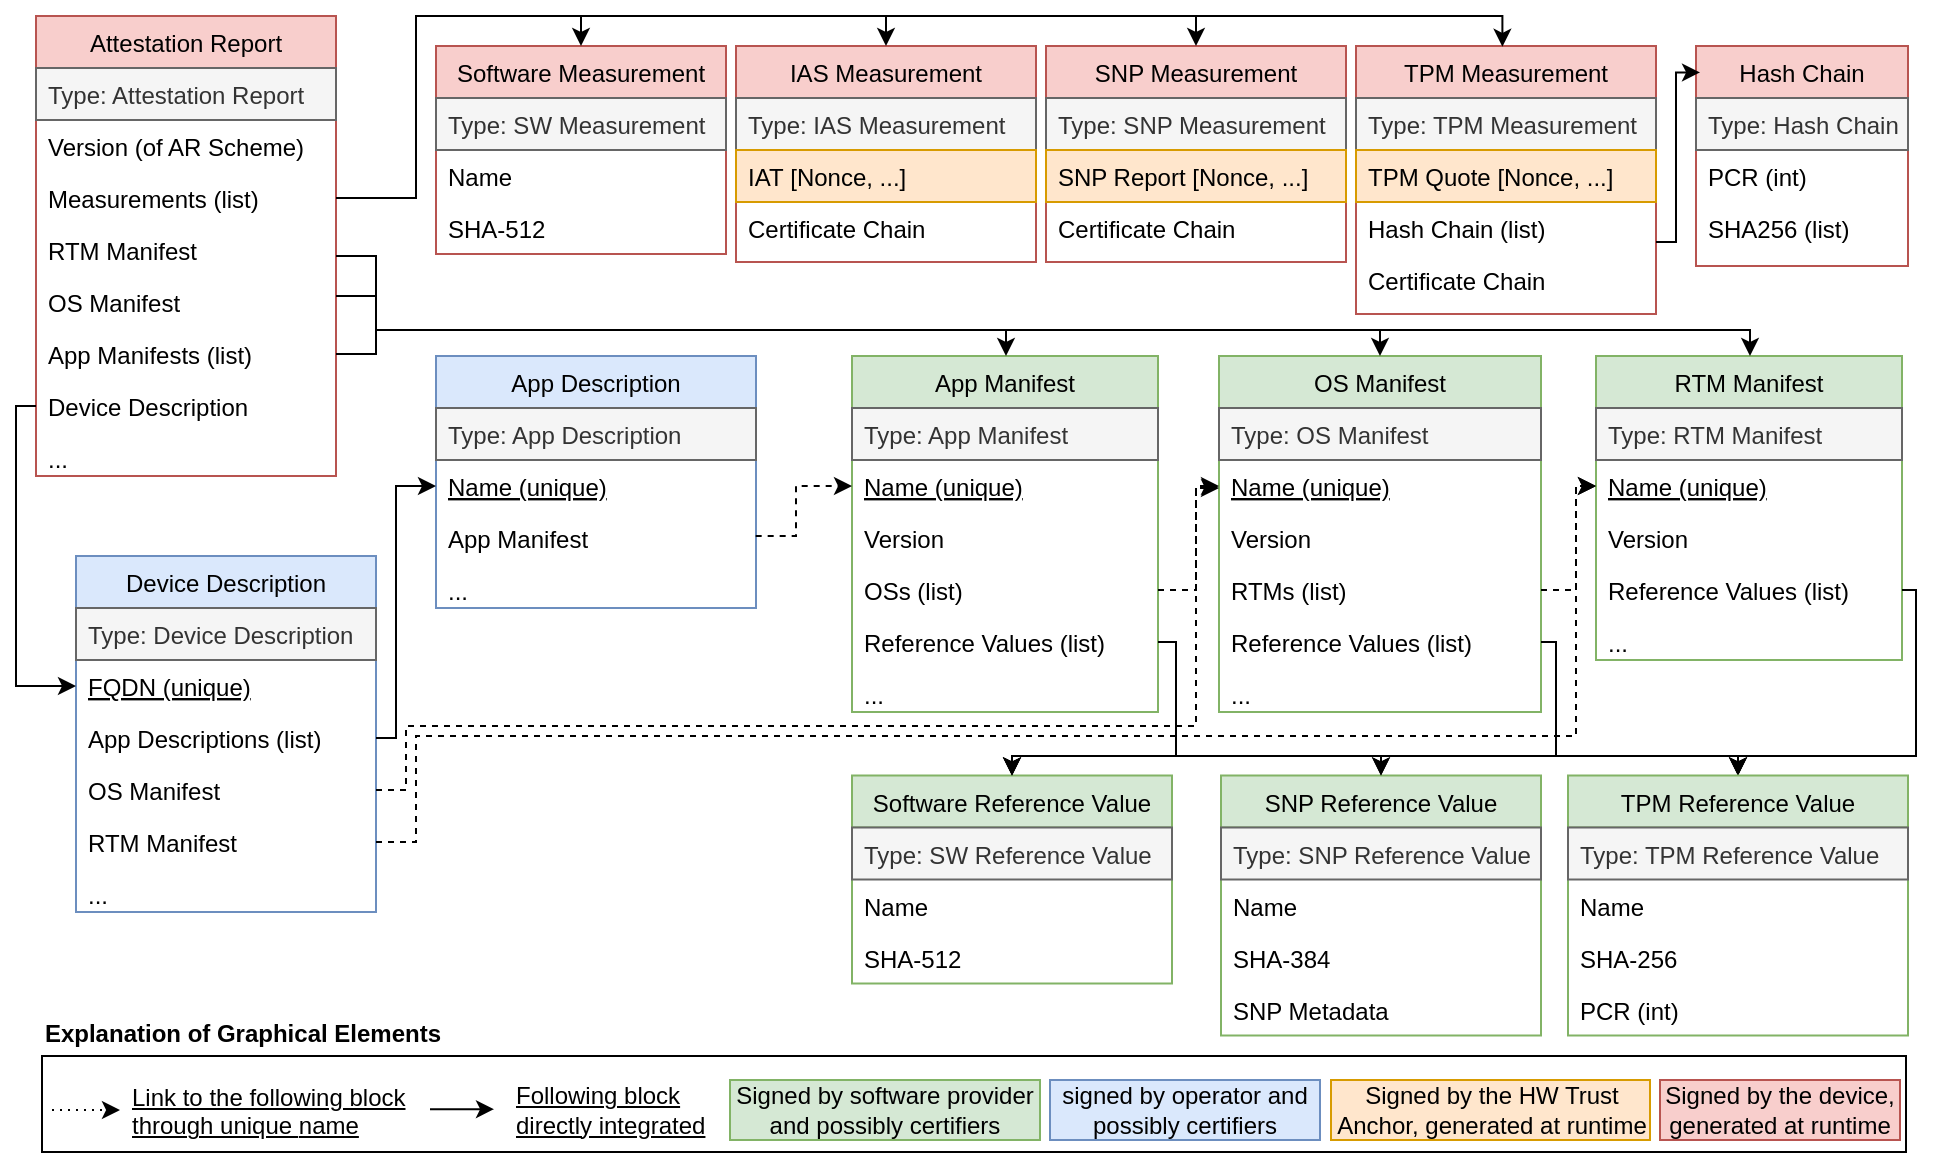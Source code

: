 <mxfile version="20.6.2" type="device"><diagram id="m-wMATrf6yNa_bCxObZV" name="Page-1"><mxGraphModel dx="498" dy="1941" grid="1" gridSize="1" guides="1" tooltips="1" connect="1" arrows="1" fold="0" page="1" pageScale="1" pageWidth="850" pageHeight="1100" math="0" shadow="0"><root><mxCell id="0"/><mxCell id="1" parent="0"/><mxCell id="a4NuGPZ5ydBskTdLNqVr-12" value="" style="rounded=0;whiteSpace=wrap;html=1;fontColor=#000000;fillColor=default;" parent="1" vertex="1"><mxGeometry x="943" y="-550" width="932" height="48" as="geometry"/></mxCell><mxCell id="GI5QCcvH9EwsXNVplLSH-129" value="App Manifest" style="swimlane;fontStyle=0;childLayout=stackLayout;horizontal=1;startSize=26;horizontalStack=0;resizeParent=1;resizeParentMax=0;resizeLast=0;collapsible=1;marginBottom=0;fillColor=#d5e8d4;strokeColor=#82b366;" parent="1" vertex="1"><mxGeometry x="1348" y="-900" width="153" height="178" as="geometry"><mxRectangle x="680" y="455" width="50" height="26" as="alternateBounds"/></mxGeometry></mxCell><mxCell id="bv4hWaqBqw9MEDCzKTS7-105" value="Type: App Manifest" style="text;strokeColor=#666666;fillColor=#f5f5f5;align=left;verticalAlign=top;spacingLeft=4;spacingRight=4;overflow=hidden;rotatable=0;points=[[0,0.5],[1,0.5]];portConstraint=eastwest;fontStyle=0;fontColor=#333333;" parent="GI5QCcvH9EwsXNVplLSH-129" vertex="1"><mxGeometry y="26" width="153" height="26" as="geometry"/></mxCell><mxCell id="GI5QCcvH9EwsXNVplLSH-130" value="Name (unique)" style="text;align=left;verticalAlign=top;spacingLeft=4;spacingRight=4;overflow=hidden;rotatable=0;points=[[0,0.5],[1,0.5]];portConstraint=eastwest;fontStyle=4" parent="GI5QCcvH9EwsXNVplLSH-129" vertex="1"><mxGeometry y="52" width="153" height="26" as="geometry"/></mxCell><mxCell id="GI5QCcvH9EwsXNVplLSH-131" value="Version" style="text;strokeColor=none;fillColor=none;align=left;verticalAlign=top;spacingLeft=4;spacingRight=4;overflow=hidden;rotatable=0;points=[[0,0.5],[1,0.5]];portConstraint=eastwest;" parent="GI5QCcvH9EwsXNVplLSH-129" vertex="1"><mxGeometry y="78" width="153" height="26" as="geometry"/></mxCell><mxCell id="GI5QCcvH9EwsXNVplLSH-132" value="OSs (list)" style="text;strokeColor=none;fillColor=none;align=left;verticalAlign=top;spacingLeft=4;spacingRight=4;overflow=hidden;rotatable=0;points=[[0,0.5],[1,0.5]];portConstraint=eastwest;" parent="GI5QCcvH9EwsXNVplLSH-129" vertex="1"><mxGeometry y="104" width="153" height="26" as="geometry"/></mxCell><mxCell id="bv4hWaqBqw9MEDCzKTS7-52" value="Reference Values (list)" style="text;strokeColor=none;fillColor=none;align=left;verticalAlign=top;spacingLeft=4;spacingRight=4;overflow=hidden;rotatable=0;points=[[0,0.5],[1,0.5]];portConstraint=eastwest;" parent="GI5QCcvH9EwsXNVplLSH-129" vertex="1"><mxGeometry y="130" width="153" height="26" as="geometry"/></mxCell><mxCell id="RXLIFEGcNu4bPyWQ7Plb-17" value="..." style="text;strokeColor=none;fillColor=none;align=left;verticalAlign=top;spacingLeft=4;spacingRight=4;overflow=hidden;rotatable=0;points=[[0,0.5],[1,0.5]];portConstraint=eastwest;fontStyle=0;" parent="GI5QCcvH9EwsXNVplLSH-129" vertex="1"><mxGeometry y="156" width="153" height="22" as="geometry"/></mxCell><mxCell id="bv4hWaqBqw9MEDCzKTS7-1" value="App Description" style="swimlane;fontStyle=0;childLayout=stackLayout;horizontal=1;startSize=26;horizontalStack=0;resizeParent=1;resizeParentMax=0;resizeLast=0;collapsible=1;marginBottom=0;fillColor=#dae8fc;strokeColor=#6c8ebf;" parent="1" vertex="1"><mxGeometry x="1140" y="-900" width="160" height="126" as="geometry"><mxRectangle x="680" y="455" width="50" height="26" as="alternateBounds"/></mxGeometry></mxCell><mxCell id="bv4hWaqBqw9MEDCzKTS7-3" value="Type: App Description" style="text;strokeColor=#666666;fillColor=#f5f5f5;align=left;verticalAlign=top;spacingLeft=4;spacingRight=4;overflow=hidden;rotatable=0;points=[[0,0.5],[1,0.5]];portConstraint=eastwest;fontStyle=0;fontColor=#333333;" parent="bv4hWaqBqw9MEDCzKTS7-1" vertex="1"><mxGeometry y="26" width="160" height="26" as="geometry"/></mxCell><mxCell id="bv4hWaqBqw9MEDCzKTS7-212" value="Name (unique)" style="text;align=left;verticalAlign=top;spacingLeft=4;spacingRight=4;overflow=hidden;rotatable=0;points=[[0,0.5],[1,0.5]];portConstraint=eastwest;fontStyle=4" parent="bv4hWaqBqw9MEDCzKTS7-1" vertex="1"><mxGeometry y="52" width="160" height="26" as="geometry"/></mxCell><mxCell id="bv4hWaqBqw9MEDCzKTS7-2" value="App Manifest" style="text;strokeColor=none;fillColor=none;align=left;verticalAlign=top;spacingLeft=4;spacingRight=4;overflow=hidden;rotatable=0;points=[[0,0.5],[1,0.5]];portConstraint=eastwest;" parent="bv4hWaqBqw9MEDCzKTS7-1" vertex="1"><mxGeometry y="78" width="160" height="26" as="geometry"/></mxCell><mxCell id="RXLIFEGcNu4bPyWQ7Plb-14" value="..." style="text;strokeColor=none;fillColor=none;align=left;verticalAlign=top;spacingLeft=4;spacingRight=4;overflow=hidden;rotatable=0;points=[[0,0.5],[1,0.5]];portConstraint=eastwest;" parent="bv4hWaqBqw9MEDCzKTS7-1" vertex="1"><mxGeometry y="104" width="160" height="22" as="geometry"/></mxCell><mxCell id="bv4hWaqBqw9MEDCzKTS7-6" value="Device Description" style="swimlane;fontStyle=0;childLayout=stackLayout;horizontal=1;startSize=26;horizontalStack=0;resizeParent=1;resizeParentMax=0;resizeLast=0;collapsible=1;marginBottom=0;fillColor=#dae8fc;strokeColor=#6c8ebf;" parent="1" vertex="1"><mxGeometry x="960" y="-800" width="150" height="178" as="geometry"><mxRectangle x="680" y="455" width="50" height="26" as="alternateBounds"/></mxGeometry></mxCell><mxCell id="bv4hWaqBqw9MEDCzKTS7-128" value="Type: Device Description" style="text;strokeColor=#666666;fillColor=#f5f5f5;align=left;verticalAlign=top;spacingLeft=4;spacingRight=4;overflow=hidden;rotatable=0;points=[[0,0.5],[1,0.5]];portConstraint=eastwest;fontColor=#333333;" parent="bv4hWaqBqw9MEDCzKTS7-6" vertex="1"><mxGeometry y="26" width="150" height="26" as="geometry"/></mxCell><mxCell id="bv4hWaqBqw9MEDCzKTS7-9" value="FQDN (unique)" style="text;align=left;verticalAlign=top;spacingLeft=4;spacingRight=4;overflow=hidden;rotatable=0;points=[[0,0.5],[1,0.5]];portConstraint=eastwest;fontStyle=4" parent="bv4hWaqBqw9MEDCzKTS7-6" vertex="1"><mxGeometry y="52" width="150" height="26" as="geometry"/></mxCell><mxCell id="bv4hWaqBqw9MEDCzKTS7-106" value="App Descriptions (list)" style="text;strokeColor=none;fillColor=none;align=left;verticalAlign=top;spacingLeft=4;spacingRight=4;overflow=hidden;rotatable=0;points=[[0,0.5],[1,0.5]];portConstraint=eastwest;" parent="bv4hWaqBqw9MEDCzKTS7-6" vertex="1"><mxGeometry y="78" width="150" height="26" as="geometry"/></mxCell><mxCell id="bv4hWaqBqw9MEDCzKTS7-107" value="OS Manifest" style="text;strokeColor=none;fillColor=none;align=left;verticalAlign=top;spacingLeft=4;spacingRight=4;overflow=hidden;rotatable=0;points=[[0,0.5],[1,0.5]];portConstraint=eastwest;" parent="bv4hWaqBqw9MEDCzKTS7-6" vertex="1"><mxGeometry y="104" width="150" height="26" as="geometry"/></mxCell><mxCell id="bv4hWaqBqw9MEDCzKTS7-7" value="RTM Manifest" style="text;strokeColor=none;fillColor=none;align=left;verticalAlign=top;spacingLeft=4;spacingRight=4;overflow=hidden;rotatable=0;points=[[0,0.5],[1,0.5]];portConstraint=eastwest;" parent="bv4hWaqBqw9MEDCzKTS7-6" vertex="1"><mxGeometry y="130" width="150" height="26" as="geometry"/></mxCell><mxCell id="RXLIFEGcNu4bPyWQ7Plb-13" value="..." style="text;strokeColor=none;fillColor=none;align=left;verticalAlign=top;spacingLeft=4;spacingRight=4;overflow=hidden;rotatable=0;points=[[0,0.5],[1,0.5]];portConstraint=eastwest;" parent="bv4hWaqBqw9MEDCzKTS7-6" vertex="1"><mxGeometry y="156" width="150" height="22" as="geometry"/></mxCell><mxCell id="bv4hWaqBqw9MEDCzKTS7-26" value="Attestation Report" style="swimlane;fontStyle=0;childLayout=stackLayout;horizontal=1;startSize=26;horizontalStack=0;resizeParent=1;resizeParentMax=0;resizeLast=0;collapsible=1;marginBottom=0;fillColor=#f8cecc;strokeColor=#b85450;" parent="1" vertex="1"><mxGeometry x="940" y="-1070" width="150" height="230" as="geometry"><mxRectangle x="880" y="120" width="50" height="26" as="alternateBounds"/></mxGeometry></mxCell><mxCell id="bv4hWaqBqw9MEDCzKTS7-127" value="Type: Attestation Report" style="text;strokeColor=#666666;fillColor=#f5f5f5;align=left;verticalAlign=top;spacingLeft=4;spacingRight=4;overflow=hidden;rotatable=0;points=[[0,0.5],[1,0.5]];portConstraint=eastwest;fontColor=#333333;" parent="bv4hWaqBqw9MEDCzKTS7-26" vertex="1"><mxGeometry y="26" width="150" height="26" as="geometry"/></mxCell><mxCell id="6bmyaeacriZV80S6l06l-2" value="Version (of AR Scheme)" style="text;strokeColor=none;fillColor=none;align=left;verticalAlign=top;spacingLeft=4;spacingRight=4;overflow=hidden;rotatable=0;points=[[0,0.5],[1,0.5]];portConstraint=eastwest;" parent="bv4hWaqBqw9MEDCzKTS7-26" vertex="1"><mxGeometry y="52" width="150" height="26" as="geometry"/></mxCell><mxCell id="bv4hWaqBqw9MEDCzKTS7-27" value="Measurements (list)" style="text;strokeColor=none;fillColor=none;align=left;verticalAlign=top;spacingLeft=4;spacingRight=4;overflow=hidden;rotatable=0;points=[[0,0.5],[1,0.5]];portConstraint=eastwest;" parent="bv4hWaqBqw9MEDCzKTS7-26" vertex="1"><mxGeometry y="78" width="150" height="26" as="geometry"/></mxCell><mxCell id="6bmyaeacriZV80S6l06l-5" value="RTM Manifest" style="text;strokeColor=none;fillColor=none;align=left;verticalAlign=top;spacingLeft=4;spacingRight=4;overflow=hidden;rotatable=0;points=[[0,0.5],[1,0.5]];portConstraint=eastwest;" parent="bv4hWaqBqw9MEDCzKTS7-26" vertex="1"><mxGeometry y="104" width="150" height="26" as="geometry"/></mxCell><mxCell id="6bmyaeacriZV80S6l06l-4" value="OS Manifest" style="text;strokeColor=none;fillColor=none;align=left;verticalAlign=top;spacingLeft=4;spacingRight=4;overflow=hidden;rotatable=0;points=[[0,0.5],[1,0.5]];portConstraint=eastwest;" parent="bv4hWaqBqw9MEDCzKTS7-26" vertex="1"><mxGeometry y="130" width="150" height="26" as="geometry"/></mxCell><mxCell id="bv4hWaqBqw9MEDCzKTS7-215" value="App Manifests (list)" style="text;strokeColor=none;fillColor=none;align=left;verticalAlign=top;spacingLeft=4;spacingRight=4;overflow=hidden;rotatable=0;points=[[0,0.5],[1,0.5]];portConstraint=eastwest;" parent="bv4hWaqBqw9MEDCzKTS7-26" vertex="1"><mxGeometry y="156" width="150" height="26" as="geometry"/></mxCell><mxCell id="bv4hWaqBqw9MEDCzKTS7-132" value="Device Description" style="text;strokeColor=none;fillColor=none;align=left;verticalAlign=top;spacingLeft=4;spacingRight=4;overflow=hidden;rotatable=0;points=[[0,0.5],[1,0.5]];portConstraint=eastwest;" parent="bv4hWaqBqw9MEDCzKTS7-26" vertex="1"><mxGeometry y="182" width="150" height="26" as="geometry"/></mxCell><mxCell id="RXLIFEGcNu4bPyWQ7Plb-2" value="..." style="text;strokeColor=none;fillColor=none;align=left;verticalAlign=top;spacingLeft=4;spacingRight=4;overflow=hidden;rotatable=0;points=[[0,0.5],[1,0.5]];portConstraint=eastwest;" parent="bv4hWaqBqw9MEDCzKTS7-26" vertex="1"><mxGeometry y="208" width="150" height="22" as="geometry"/></mxCell><mxCell id="bv4hWaqBqw9MEDCzKTS7-64" style="edgeStyle=orthogonalEdgeStyle;rounded=0;orthogonalLoop=1;jettySize=auto;html=1;dashed=1;exitX=0.999;exitY=0.46;exitDx=0;exitDy=0;entryX=0;entryY=0.5;entryDx=0;entryDy=0;exitPerimeter=0;" parent="1" source="bv4hWaqBqw9MEDCzKTS7-2" target="GI5QCcvH9EwsXNVplLSH-130" edge="1"><mxGeometry relative="1" as="geometry"><Array as="points"><mxPoint x="1320" y="-810"/><mxPoint x="1320" y="-835"/></Array><mxPoint x="1349" y="-606" as="sourcePoint"/><mxPoint x="1388" y="-795.5" as="targetPoint"/></mxGeometry></mxCell><mxCell id="bv4hWaqBqw9MEDCzKTS7-76" value="Software Reference Value" style="swimlane;fontStyle=0;childLayout=stackLayout;horizontal=1;startSize=26;horizontalStack=0;resizeParent=1;resizeParentMax=0;resizeLast=0;collapsible=1;marginBottom=0;fillColor=#d5e8d4;strokeColor=#82b366;" parent="1" vertex="1"><mxGeometry x="1348" y="-690.25" width="160" height="104" as="geometry"><mxRectangle x="680" y="455" width="50" height="26" as="alternateBounds"/></mxGeometry></mxCell><mxCell id="bv4hWaqBqw9MEDCzKTS7-77" value="Type: SW Reference Value" style="text;strokeColor=#666666;fillColor=#f5f5f5;align=left;verticalAlign=top;spacingLeft=4;spacingRight=4;overflow=hidden;rotatable=0;points=[[0,0.5],[1,0.5]];portConstraint=eastwest;fontColor=#333333;" parent="bv4hWaqBqw9MEDCzKTS7-76" vertex="1"><mxGeometry y="26" width="160" height="26" as="geometry"/></mxCell><mxCell id="bv4hWaqBqw9MEDCzKTS7-78" value="Name" style="text;strokeColor=none;fillColor=none;align=left;verticalAlign=top;spacingLeft=4;spacingRight=4;overflow=hidden;rotatable=0;points=[[0,0.5],[1,0.5]];portConstraint=eastwest;" parent="bv4hWaqBqw9MEDCzKTS7-76" vertex="1"><mxGeometry y="52" width="160" height="26" as="geometry"/></mxCell><mxCell id="bv4hWaqBqw9MEDCzKTS7-79" value="SHA-512" style="text;strokeColor=none;fillColor=none;align=left;verticalAlign=top;spacingLeft=4;spacingRight=4;overflow=hidden;rotatable=0;points=[[0,0.5],[1,0.5]];portConstraint=eastwest;" parent="bv4hWaqBqw9MEDCzKTS7-76" vertex="1"><mxGeometry y="78" width="160" height="26" as="geometry"/></mxCell><mxCell id="bv4hWaqBqw9MEDCzKTS7-83" value="TPM Measurement" style="swimlane;fontStyle=0;childLayout=stackLayout;horizontal=1;startSize=26;horizontalStack=0;resizeParent=1;resizeParentMax=0;resizeLast=0;collapsible=1;marginBottom=0;fillColor=#f8cecc;strokeColor=#b85450;" parent="1" vertex="1"><mxGeometry x="1600" y="-1055" width="150" height="134" as="geometry"><mxRectangle x="680" y="455" width="50" height="26" as="alternateBounds"/></mxGeometry></mxCell><mxCell id="bv4hWaqBqw9MEDCzKTS7-84" value="Type: TPM Measurement" style="text;strokeColor=#666666;fillColor=#f5f5f5;align=left;verticalAlign=top;spacingLeft=4;spacingRight=4;overflow=hidden;rotatable=0;points=[[0,0.5],[1,0.5]];portConstraint=eastwest;fontColor=#333333;" parent="bv4hWaqBqw9MEDCzKTS7-83" vertex="1"><mxGeometry y="26" width="150" height="26" as="geometry"/></mxCell><mxCell id="bv4hWaqBqw9MEDCzKTS7-235" value="TPM Quote [Nonce, ...]" style="text;align=left;verticalAlign=top;spacingLeft=4;spacingRight=4;overflow=hidden;rotatable=0;points=[[0,0.5],[1,0.5]];portConstraint=eastwest;fillColor=#ffe6cc;strokeColor=#d79b00;" parent="bv4hWaqBqw9MEDCzKTS7-83" vertex="1"><mxGeometry y="52" width="150" height="26" as="geometry"/></mxCell><mxCell id="8SOkYBMObIGiR1r_MHa4-14" value="Hash Chain (list)" style="text;align=left;verticalAlign=top;spacingLeft=4;spacingRight=4;overflow=hidden;rotatable=0;points=[[0,0.5],[1,0.5]];portConstraint=eastwest;" parent="bv4hWaqBqw9MEDCzKTS7-83" vertex="1"><mxGeometry y="78" width="150" height="26" as="geometry"/></mxCell><mxCell id="XnzWA3qZGSjCEpPazUxT-3" value="Certificate Chain" style="text;align=left;verticalAlign=top;spacingLeft=4;spacingRight=4;overflow=hidden;rotatable=0;points=[[0,0.5],[1,0.5]];portConstraint=eastwest;" parent="bv4hWaqBqw9MEDCzKTS7-83" vertex="1"><mxGeometry y="104" width="150" height="30" as="geometry"/></mxCell><mxCell id="bv4hWaqBqw9MEDCzKTS7-85" style="edgeStyle=orthogonalEdgeStyle;rounded=0;orthogonalLoop=1;jettySize=auto;html=1;entryX=0.488;entryY=0.003;entryDx=0;entryDy=0;entryPerimeter=0;" parent="1" source="bv4hWaqBqw9MEDCzKTS7-27" target="bv4hWaqBqw9MEDCzKTS7-83" edge="1"><mxGeometry relative="1" as="geometry"><Array as="points"><mxPoint x="1130" y="-979"/><mxPoint x="1130" y="-1070"/><mxPoint x="1673" y="-1070"/></Array><mxPoint x="1110" y="-1022" as="sourcePoint"/><mxPoint x="1390" y="-1070" as="targetPoint"/></mxGeometry></mxCell><mxCell id="bv4hWaqBqw9MEDCzKTS7-86" value="Software Measurement" style="swimlane;fontStyle=0;childLayout=stackLayout;horizontal=1;startSize=26;horizontalStack=0;resizeParent=1;resizeParentMax=0;resizeLast=0;collapsible=1;marginBottom=0;fillColor=#f8cecc;strokeColor=#b85450;" parent="1" vertex="1"><mxGeometry x="1140" y="-1055" width="145" height="104" as="geometry"><mxRectangle x="680" y="455" width="50" height="26" as="alternateBounds"/></mxGeometry></mxCell><mxCell id="bv4hWaqBqw9MEDCzKTS7-87" value="Type: SW Measurement" style="text;strokeColor=#666666;fillColor=#f5f5f5;align=left;verticalAlign=top;spacingLeft=4;spacingRight=4;overflow=hidden;rotatable=0;points=[[0,0.5],[1,0.5]];portConstraint=eastwest;fontColor=#333333;" parent="bv4hWaqBqw9MEDCzKTS7-86" vertex="1"><mxGeometry y="26" width="145" height="26" as="geometry"/></mxCell><mxCell id="bv4hWaqBqw9MEDCzKTS7-237" value="Name" style="text;align=left;verticalAlign=top;spacingLeft=4;spacingRight=4;overflow=hidden;rotatable=0;points=[[0,0.5],[1,0.5]];portConstraint=eastwest;" parent="bv4hWaqBqw9MEDCzKTS7-86" vertex="1"><mxGeometry y="52" width="145" height="26" as="geometry"/></mxCell><mxCell id="bv4hWaqBqw9MEDCzKTS7-238" value="SHA-512" style="text;align=left;verticalAlign=top;spacingLeft=4;spacingRight=4;overflow=hidden;rotatable=0;points=[[0,0.5],[1,0.5]];portConstraint=eastwest;" parent="bv4hWaqBqw9MEDCzKTS7-86" vertex="1"><mxGeometry y="78" width="145" height="26" as="geometry"/></mxCell><mxCell id="bv4hWaqBqw9MEDCzKTS7-94" value="RTM Manifest" style="swimlane;fontStyle=0;childLayout=stackLayout;horizontal=1;startSize=26;horizontalStack=0;resizeParent=1;resizeParentMax=0;resizeLast=0;collapsible=1;marginBottom=0;fillColor=#d5e8d4;strokeColor=#82b366;" parent="1" vertex="1"><mxGeometry x="1720" y="-900" width="153" height="152" as="geometry"><mxRectangle x="680" y="455" width="50" height="26" as="alternateBounds"/></mxGeometry></mxCell><mxCell id="bv4hWaqBqw9MEDCzKTS7-96" value="Type: RTM Manifest" style="text;strokeColor=#666666;fillColor=#f5f5f5;align=left;verticalAlign=top;spacingLeft=4;spacingRight=4;overflow=hidden;rotatable=0;points=[[0,0.5],[1,0.5]];portConstraint=eastwest;fontColor=#333333;" parent="bv4hWaqBqw9MEDCzKTS7-94" vertex="1"><mxGeometry y="26" width="153" height="26" as="geometry"/></mxCell><mxCell id="bv4hWaqBqw9MEDCzKTS7-98" value="Name (unique)" style="text;align=left;verticalAlign=top;spacingLeft=4;spacingRight=4;overflow=hidden;rotatable=0;points=[[0,0.5],[1,0.5]];portConstraint=eastwest;fontStyle=4" parent="bv4hWaqBqw9MEDCzKTS7-94" vertex="1"><mxGeometry y="52" width="153" height="26" as="geometry"/></mxCell><mxCell id="bv4hWaqBqw9MEDCzKTS7-232" value="Version" style="text;strokeColor=none;fillColor=none;align=left;verticalAlign=top;spacingLeft=4;spacingRight=4;overflow=hidden;rotatable=0;points=[[0,0.5],[1,0.5]];portConstraint=eastwest;" parent="bv4hWaqBqw9MEDCzKTS7-94" vertex="1"><mxGeometry y="78" width="153" height="26" as="geometry"/></mxCell><mxCell id="bv4hWaqBqw9MEDCzKTS7-229" value="Reference Values (list)" style="text;strokeColor=none;fillColor=none;align=left;verticalAlign=top;spacingLeft=4;spacingRight=4;overflow=hidden;rotatable=0;points=[[0,0.5],[1,0.5]];portConstraint=eastwest;" parent="bv4hWaqBqw9MEDCzKTS7-94" vertex="1"><mxGeometry y="104" width="153" height="26" as="geometry"/></mxCell><mxCell id="RXLIFEGcNu4bPyWQ7Plb-15" value="..." style="text;strokeColor=none;fillColor=none;align=left;verticalAlign=top;spacingLeft=4;spacingRight=4;overflow=hidden;rotatable=0;points=[[0,0.5],[1,0.5]];portConstraint=eastwest;" parent="bv4hWaqBqw9MEDCzKTS7-94" vertex="1"><mxGeometry y="130" width="153" height="22" as="geometry"/></mxCell><mxCell id="bv4hWaqBqw9MEDCzKTS7-99" value="OS Manifest" style="swimlane;fontStyle=0;childLayout=stackLayout;horizontal=1;startSize=26;horizontalStack=0;resizeParent=1;resizeParentMax=0;resizeLast=0;collapsible=1;marginBottom=0;fillColor=#d5e8d4;strokeColor=#82b366;" parent="1" vertex="1"><mxGeometry x="1531.5" y="-900" width="161" height="178" as="geometry"><mxRectangle x="680" y="455" width="50" height="26" as="alternateBounds"/></mxGeometry></mxCell><mxCell id="bv4hWaqBqw9MEDCzKTS7-101" value="Type: OS Manifest" style="text;strokeColor=#666666;fillColor=#f5f5f5;align=left;verticalAlign=top;spacingLeft=4;spacingRight=4;overflow=hidden;rotatable=0;points=[[0,0.5],[1,0.5]];portConstraint=eastwest;fontColor=#333333;" parent="bv4hWaqBqw9MEDCzKTS7-99" vertex="1"><mxGeometry y="26" width="161" height="26" as="geometry"/></mxCell><mxCell id="bv4hWaqBqw9MEDCzKTS7-117" value="Name (unique)" style="text;align=left;verticalAlign=top;spacingLeft=4;spacingRight=4;overflow=hidden;rotatable=0;points=[[0,0.5],[1,0.5]];portConstraint=eastwest;fontStyle=4" parent="bv4hWaqBqw9MEDCzKTS7-99" vertex="1"><mxGeometry y="52" width="161" height="26" as="geometry"/></mxCell><mxCell id="bv4hWaqBqw9MEDCzKTS7-104" value="Version" style="text;strokeColor=none;fillColor=none;align=left;verticalAlign=top;spacingLeft=4;spacingRight=4;overflow=hidden;rotatable=0;points=[[0,0.5],[1,0.5]];portConstraint=eastwest;" parent="bv4hWaqBqw9MEDCzKTS7-99" vertex="1"><mxGeometry y="78" width="161" height="26" as="geometry"/></mxCell><mxCell id="bv4hWaqBqw9MEDCzKTS7-214" value="RTMs (list)" style="text;strokeColor=none;fillColor=none;align=left;verticalAlign=top;spacingLeft=4;spacingRight=4;overflow=hidden;rotatable=0;points=[[0,0.5],[1,0.5]];portConstraint=eastwest;" parent="bv4hWaqBqw9MEDCzKTS7-99" vertex="1"><mxGeometry y="104" width="161" height="26" as="geometry"/></mxCell><mxCell id="bv4hWaqBqw9MEDCzKTS7-225" value="Reference Values (list)" style="text;strokeColor=none;fillColor=none;align=left;verticalAlign=top;spacingLeft=4;spacingRight=4;overflow=hidden;rotatable=0;points=[[0,0.5],[1,0.5]];portConstraint=eastwest;" parent="bv4hWaqBqw9MEDCzKTS7-99" vertex="1"><mxGeometry y="130" width="161" height="26" as="geometry"/></mxCell><mxCell id="RXLIFEGcNu4bPyWQ7Plb-16" value="..." style="text;strokeColor=none;fillColor=none;align=left;verticalAlign=top;spacingLeft=4;spacingRight=4;overflow=hidden;rotatable=0;points=[[0,0.5],[1,0.5]];portConstraint=eastwest;" parent="bv4hWaqBqw9MEDCzKTS7-99" vertex="1"><mxGeometry y="156" width="161" height="22" as="geometry"/></mxCell><mxCell id="bv4hWaqBqw9MEDCzKTS7-114" style="edgeStyle=orthogonalEdgeStyle;rounded=0;orthogonalLoop=1;jettySize=auto;html=1;fillColor=#ffe6cc;dashed=1;exitX=1;exitY=0.5;exitDx=0;exitDy=0;" parent="1" source="GI5QCcvH9EwsXNVplLSH-132" target="bv4hWaqBqw9MEDCzKTS7-117" edge="1"><mxGeometry relative="1" as="geometry"><Array as="points"><mxPoint x="1520" y="-783"/><mxPoint x="1520" y="-834"/></Array><mxPoint x="1512" y="-753" as="sourcePoint"/><mxPoint x="1549" y="-834" as="targetPoint"/></mxGeometry></mxCell><mxCell id="8SOkYBMObIGiR1r_MHa4-2" value="&lt;font style=&quot;font-size: 12px&quot;&gt;Following block&lt;br&gt;directly integrated&lt;/font&gt;" style="endArrow=classic;html=1;align=left;fontStyle=4" parent="1" edge="1"><mxGeometry x="1" y="10" width="50" height="50" relative="1" as="geometry"><mxPoint x="1137" y="-523.42" as="sourcePoint"/><mxPoint x="1169" y="-523.42" as="targetPoint"/><mxPoint x="9" y="10" as="offset"/></mxGeometry></mxCell><mxCell id="8SOkYBMObIGiR1r_MHa4-3" value="" style="endArrow=classic;dashed=1;html=1;dashPattern=1 3;strokeWidth=1;endFill=1;align=left;fontStyle=4" parent="1" edge="1"><mxGeometry x="1" y="67" width="50" height="50" relative="1" as="geometry"><mxPoint x="948" y="-523" as="sourcePoint"/><mxPoint x="982" y="-523" as="targetPoint"/><mxPoint x="67" y="67" as="offset"/></mxGeometry></mxCell><mxCell id="8SOkYBMObIGiR1r_MHa4-15" value="Hash Chain" style="swimlane;fontStyle=0;childLayout=stackLayout;horizontal=1;startSize=26;horizontalStack=0;resizeParent=1;resizeParentMax=0;resizeLast=0;collapsible=1;marginBottom=0;fillColor=#f8cecc;strokeColor=#b85450;" parent="1" vertex="1"><mxGeometry x="1770" y="-1055" width="106" height="110" as="geometry"><mxRectangle x="680" y="455" width="50" height="26" as="alternateBounds"/></mxGeometry></mxCell><mxCell id="8SOkYBMObIGiR1r_MHa4-16" value="Type: Hash Chain" style="text;strokeColor=#666666;fillColor=#f5f5f5;align=left;verticalAlign=top;spacingLeft=4;spacingRight=4;overflow=hidden;rotatable=0;points=[[0,0.5],[1,0.5]];portConstraint=eastwest;fontColor=#333333;" parent="8SOkYBMObIGiR1r_MHa4-15" vertex="1"><mxGeometry y="26" width="106" height="26" as="geometry"/></mxCell><mxCell id="8SOkYBMObIGiR1r_MHa4-17" value="PCR (int)" style="text;align=left;verticalAlign=top;spacingLeft=4;spacingRight=4;overflow=hidden;rotatable=0;points=[[0,0.5],[1,0.5]];portConstraint=eastwest;" parent="8SOkYBMObIGiR1r_MHa4-15" vertex="1"><mxGeometry y="52" width="106" height="26" as="geometry"/></mxCell><mxCell id="8SOkYBMObIGiR1r_MHa4-18" value="SHA256 (list)" style="text;align=left;verticalAlign=top;spacingLeft=4;spacingRight=4;overflow=hidden;rotatable=0;points=[[0,0.5],[1,0.5]];portConstraint=eastwest;" parent="8SOkYBMObIGiR1r_MHa4-15" vertex="1"><mxGeometry y="78" width="106" height="32" as="geometry"/></mxCell><mxCell id="LQJfOHzfo69wPiyFH5aA-2" style="edgeStyle=orthogonalEdgeStyle;rounded=0;orthogonalLoop=1;jettySize=auto;html=1;" parent="1" source="6bmyaeacriZV80S6l06l-5" target="bv4hWaqBqw9MEDCzKTS7-94" edge="1"><mxGeometry relative="1" as="geometry"><Array as="points"><mxPoint x="1110" y="-950"/><mxPoint x="1110" y="-913"/><mxPoint x="1797" y="-913"/></Array><mxPoint x="1120" y="-1000" as="sourcePoint"/><mxPoint x="1874" y="-854" as="targetPoint"/></mxGeometry></mxCell><mxCell id="LQJfOHzfo69wPiyFH5aA-3" style="edgeStyle=orthogonalEdgeStyle;rounded=0;orthogonalLoop=1;jettySize=auto;html=1;" parent="1" source="6bmyaeacriZV80S6l06l-4" target="bv4hWaqBqw9MEDCzKTS7-99" edge="1"><mxGeometry relative="1" as="geometry"><Array as="points"><mxPoint x="1110" y="-930"/><mxPoint x="1110" y="-913"/><mxPoint x="1612" y="-913"/></Array><mxPoint x="1110" y="-978" as="sourcePoint"/><mxPoint x="1674" y="-850" as="targetPoint"/></mxGeometry></mxCell><mxCell id="LQJfOHzfo69wPiyFH5aA-4" style="edgeStyle=orthogonalEdgeStyle;rounded=0;orthogonalLoop=1;jettySize=auto;html=1;" parent="1" source="bv4hWaqBqw9MEDCzKTS7-215" target="GI5QCcvH9EwsXNVplLSH-129" edge="1"><mxGeometry relative="1" as="geometry"><Array as="points"><mxPoint x="1110" y="-901"/><mxPoint x="1110" y="-913"/><mxPoint x="1425" y="-913"/></Array><mxPoint x="1110" y="-946" as="sourcePoint"/><mxPoint x="1474" y="-868" as="targetPoint"/></mxGeometry></mxCell><mxCell id="LQJfOHzfo69wPiyFH5aA-5" style="edgeStyle=orthogonalEdgeStyle;rounded=0;orthogonalLoop=1;jettySize=auto;html=1;dashed=1;exitX=1;exitY=0.5;exitDx=0;exitDy=0;entryX=0;entryY=0.5;entryDx=0;entryDy=0;" parent="1" source="bv4hWaqBqw9MEDCzKTS7-7" target="bv4hWaqBqw9MEDCzKTS7-98" edge="1"><mxGeometry relative="1" as="geometry"><Array as="points"><mxPoint x="1130" y="-657"/><mxPoint x="1130" y="-710"/><mxPoint x="1710" y="-710"/><mxPoint x="1710" y="-835"/></Array><mxPoint x="1107" y="-723" as="sourcePoint"/><mxPoint x="1546" y="-794" as="targetPoint"/></mxGeometry></mxCell><mxCell id="LQJfOHzfo69wPiyFH5aA-9" style="edgeStyle=orthogonalEdgeStyle;rounded=0;orthogonalLoop=1;jettySize=auto;html=1;entryX=0.5;entryY=0;entryDx=0;entryDy=0;" parent="1" source="bv4hWaqBqw9MEDCzKTS7-27" target="bv4hWaqBqw9MEDCzKTS7-86" edge="1"><mxGeometry relative="1" as="geometry"><Array as="points"><mxPoint x="1130" y="-979"/><mxPoint x="1130" y="-1070"/><mxPoint x="1213" y="-1070"/></Array><mxPoint x="1163" y="-1028.5" as="sourcePoint"/><mxPoint x="1460" y="-1050" as="targetPoint"/></mxGeometry></mxCell><mxCell id="nPjp7CChEmeKWuiOlpWx-34" style="edgeStyle=orthogonalEdgeStyle;rounded=0;orthogonalLoop=1;jettySize=auto;html=1;startArrow=none;startFill=0;endArrow=classic;endFill=1;dashed=1;exitX=1;exitY=0.5;exitDx=0;exitDy=0;entryX=0;entryY=0.5;entryDx=0;entryDy=0;" parent="1" source="bv4hWaqBqw9MEDCzKTS7-214" target="bv4hWaqBqw9MEDCzKTS7-98" edge="1"><mxGeometry relative="1" as="geometry"><mxPoint x="1696.5" y="-724" as="sourcePoint"/><mxPoint x="1737" y="-837" as="targetPoint"/><Array as="points"><mxPoint x="1710" y="-783"/><mxPoint x="1710" y="-835"/></Array></mxGeometry></mxCell><mxCell id="nPjp7CChEmeKWuiOlpWx-36" style="edgeStyle=orthogonalEdgeStyle;rounded=0;orthogonalLoop=1;jettySize=auto;html=1;startArrow=none;startFill=0;endArrow=classic;endFill=1;dashed=1;exitX=1;exitY=0.5;exitDx=0;exitDy=0;entryX=0;entryY=0.5;entryDx=0;entryDy=0;" parent="1" source="bv4hWaqBqw9MEDCzKTS7-107" target="bv4hWaqBqw9MEDCzKTS7-117" edge="1"><mxGeometry relative="1" as="geometry"><mxPoint x="1115" y="-744" as="sourcePoint"/><mxPoint x="1743" y="-796" as="targetPoint"/><Array as="points"><mxPoint x="1125" y="-683"/><mxPoint x="1125" y="-715"/><mxPoint x="1520" y="-715"/><mxPoint x="1520" y="-835"/></Array></mxGeometry></mxCell><mxCell id="nPjp7CChEmeKWuiOlpWx-56" value="&lt;span style=&quot;color: rgb(0, 0, 0); font-family: helvetica; font-size: 12px; font-style: normal; font-weight: 400; letter-spacing: normal; text-align: left; text-indent: 0px; text-transform: none; word-spacing: 0px; background-color: rgb(255, 255, 255); display: inline; float: none;&quot;&gt;Link to the following block&lt;/span&gt;&lt;br style=&quot;color: rgb(0, 0, 0); font-family: helvetica; font-size: 12px; font-style: normal; font-weight: 400; letter-spacing: normal; text-align: left; text-indent: 0px; text-transform: none; word-spacing: 0px; background-color: rgb(255, 255, 255);&quot;&gt;&lt;span style=&quot;color: rgb(0, 0, 0); font-family: helvetica; font-size: 12px; font-style: normal; font-weight: 400; letter-spacing: normal; text-align: left; text-indent: 0px; text-transform: none; word-spacing: 0px; background-color: rgb(255, 255, 255); display: inline; float: none;&quot;&gt;through unique&amp;nbsp;&lt;/span&gt;&lt;span style=&quot;color: rgb(0, 0, 0); font-family: helvetica; font-size: 12px; font-style: normal; font-weight: 400; letter-spacing: normal; text-align: left; text-indent: 0px; text-transform: none; word-spacing: 0px; background-color: rgb(255, 255, 255); display: inline; float: none;&quot;&gt;name&lt;/span&gt;" style="text;whiteSpace=wrap;html=1;fontStyle=4" parent="1" vertex="1"><mxGeometry x="986" y="-543" width="139" height="39.25" as="geometry"/></mxCell><mxCell id="lIOMEyTwm9s5aMlL50Ii-7" style="edgeStyle=orthogonalEdgeStyle;rounded=0;orthogonalLoop=1;jettySize=auto;html=1;entryX=0.5;entryY=0;entryDx=0;entryDy=0;exitX=1;exitY=0.5;exitDx=0;exitDy=0;" parent="1" source="bv4hWaqBqw9MEDCzKTS7-229" target="bv4hWaqBqw9MEDCzKTS7-57" edge="1"><mxGeometry relative="1" as="geometry"><Array as="points"><mxPoint x="1880" y="-783"/><mxPoint x="1880" y="-700"/><mxPoint x="1791" y="-700"/></Array><mxPoint x="1793" y="-534" as="targetPoint"/></mxGeometry></mxCell><mxCell id="bv4hWaqBqw9MEDCzKTS7-35" style="edgeStyle=orthogonalEdgeStyle;rounded=0;orthogonalLoop=1;jettySize=auto;html=1;exitX=0;exitY=0.5;exitDx=0;exitDy=0;entryX=0;entryY=0.5;entryDx=0;entryDy=0;" parent="1" source="bv4hWaqBqw9MEDCzKTS7-132" target="bv4hWaqBqw9MEDCzKTS7-9" edge="1"><mxGeometry relative="1" as="geometry"><Array as="points"><mxPoint x="930" y="-875"/><mxPoint x="930" y="-735"/></Array><mxPoint x="965" y="-891.971" as="sourcePoint"/><mxPoint x="965" y="-775" as="targetPoint"/></mxGeometry></mxCell><mxCell id="RXLIFEGcNu4bPyWQ7Plb-3" value="SNP Measurement" style="swimlane;fontStyle=0;childLayout=stackLayout;horizontal=1;startSize=26;horizontalStack=0;resizeParent=1;resizeParentMax=0;resizeLast=0;collapsible=1;marginBottom=0;fillColor=#f8cecc;strokeColor=#b85450;" parent="1" vertex="1"><mxGeometry x="1445" y="-1055" width="150" height="108" as="geometry"><mxRectangle x="680" y="455" width="50" height="26" as="alternateBounds"/></mxGeometry></mxCell><mxCell id="RXLIFEGcNu4bPyWQ7Plb-4" value="Type: SNP Measurement" style="text;strokeColor=#666666;fillColor=#f5f5f5;align=left;verticalAlign=top;spacingLeft=4;spacingRight=4;overflow=hidden;rotatable=0;points=[[0,0.5],[1,0.5]];portConstraint=eastwest;fontColor=#333333;" parent="RXLIFEGcNu4bPyWQ7Plb-3" vertex="1"><mxGeometry y="26" width="150" height="26" as="geometry"/></mxCell><mxCell id="RXLIFEGcNu4bPyWQ7Plb-5" value="SNP Report [Nonce, ...]" style="text;align=left;verticalAlign=top;spacingLeft=4;spacingRight=4;overflow=hidden;rotatable=0;points=[[0,0.5],[1,0.5]];portConstraint=eastwest;fillColor=#ffe6cc;strokeColor=#d79b00;" parent="RXLIFEGcNu4bPyWQ7Plb-3" vertex="1"><mxGeometry y="52" width="150" height="26" as="geometry"/></mxCell><mxCell id="RXLIFEGcNu4bPyWQ7Plb-8" value="Certificate Chain" style="text;align=left;verticalAlign=top;spacingLeft=4;spacingRight=4;overflow=hidden;rotatable=0;points=[[0,0.5],[1,0.5]];portConstraint=eastwest;" parent="RXLIFEGcNu4bPyWQ7Plb-3" vertex="1"><mxGeometry y="78" width="150" height="30" as="geometry"/></mxCell><mxCell id="RXLIFEGcNu4bPyWQ7Plb-9" value="IAS Measurement" style="swimlane;fontStyle=0;childLayout=stackLayout;horizontal=1;startSize=26;horizontalStack=0;resizeParent=1;resizeParentMax=0;resizeLast=0;collapsible=1;marginBottom=0;fillColor=#f8cecc;strokeColor=#b85450;" parent="1" vertex="1"><mxGeometry x="1290" y="-1055" width="150" height="108" as="geometry"><mxRectangle x="680" y="455" width="50" height="26" as="alternateBounds"/></mxGeometry></mxCell><mxCell id="RXLIFEGcNu4bPyWQ7Plb-10" value="Type: IAS Measurement" style="text;strokeColor=#666666;fillColor=#f5f5f5;align=left;verticalAlign=top;spacingLeft=4;spacingRight=4;overflow=hidden;rotatable=0;points=[[0,0.5],[1,0.5]];portConstraint=eastwest;fontColor=#333333;" parent="RXLIFEGcNu4bPyWQ7Plb-9" vertex="1"><mxGeometry y="26" width="150" height="26" as="geometry"/></mxCell><mxCell id="RXLIFEGcNu4bPyWQ7Plb-11" value="IAT [Nonce, ...]" style="text;align=left;verticalAlign=top;spacingLeft=4;spacingRight=4;overflow=hidden;rotatable=0;points=[[0,0.5],[1,0.5]];portConstraint=eastwest;fillColor=#ffe6cc;strokeColor=#d79b00;" parent="RXLIFEGcNu4bPyWQ7Plb-9" vertex="1"><mxGeometry y="52" width="150" height="26" as="geometry"/></mxCell><mxCell id="RXLIFEGcNu4bPyWQ7Plb-12" value="Certificate Chain" style="text;align=left;verticalAlign=top;spacingLeft=4;spacingRight=4;overflow=hidden;rotatable=0;points=[[0,0.5],[1,0.5]];portConstraint=eastwest;" parent="RXLIFEGcNu4bPyWQ7Plb-9" vertex="1"><mxGeometry y="78" width="150" height="30" as="geometry"/></mxCell><mxCell id="RXLIFEGcNu4bPyWQ7Plb-22" value="" style="edgeStyle=segmentEdgeStyle;endArrow=classic;html=1;rounded=0;fontColor=#CC0000;entryX=0.5;entryY=0;entryDx=0;entryDy=0;" parent="1" source="bv4hWaqBqw9MEDCzKTS7-27" target="RXLIFEGcNu4bPyWQ7Plb-9" edge="1"><mxGeometry width="50" height="50" relative="1" as="geometry"><mxPoint x="1290" y="-1040" as="sourcePoint"/><mxPoint x="1340" y="-1090" as="targetPoint"/><Array as="points"><mxPoint x="1130" y="-979"/><mxPoint x="1130" y="-1070"/><mxPoint x="1365" y="-1070"/></Array></mxGeometry></mxCell><mxCell id="RXLIFEGcNu4bPyWQ7Plb-23" value="" style="edgeStyle=segmentEdgeStyle;endArrow=classic;html=1;rounded=0;fontColor=#CC0000;entryX=0.5;entryY=0;entryDx=0;entryDy=0;" parent="1" target="RXLIFEGcNu4bPyWQ7Plb-3" edge="1"><mxGeometry width="50" height="50" relative="1" as="geometry"><mxPoint x="1130" y="-979" as="sourcePoint"/><mxPoint x="1330" y="-1150" as="targetPoint"/><Array as="points"><mxPoint x="1130" y="-996"/><mxPoint x="1130" y="-1070"/><mxPoint x="1520" y="-1070"/></Array></mxGeometry></mxCell><mxCell id="E4-jLAxVd33f71r4XFcZ-2" value="SNP Reference Value" style="swimlane;fontStyle=0;childLayout=stackLayout;horizontal=1;startSize=26;horizontalStack=0;resizeParent=1;resizeParentMax=0;resizeLast=0;collapsible=1;marginBottom=0;fillColor=#d5e8d4;strokeColor=#82b366;" parent="1" vertex="1"><mxGeometry x="1532.5" y="-690.25" width="160" height="130" as="geometry"><mxRectangle x="680" y="455" width="50" height="26" as="alternateBounds"/></mxGeometry></mxCell><mxCell id="E4-jLAxVd33f71r4XFcZ-3" value="Type: SNP Reference Value" style="text;strokeColor=#666666;fillColor=#f5f5f5;align=left;verticalAlign=top;spacingLeft=4;spacingRight=4;overflow=hidden;rotatable=0;points=[[0,0.5],[1,0.5]];portConstraint=eastwest;fontColor=#333333;" parent="E4-jLAxVd33f71r4XFcZ-2" vertex="1"><mxGeometry y="26" width="160" height="26" as="geometry"/></mxCell><mxCell id="E4-jLAxVd33f71r4XFcZ-4" value="Name" style="text;strokeColor=none;fillColor=none;align=left;verticalAlign=top;spacingLeft=4;spacingRight=4;overflow=hidden;rotatable=0;points=[[0,0.5],[1,0.5]];portConstraint=eastwest;" parent="E4-jLAxVd33f71r4XFcZ-2" vertex="1"><mxGeometry y="52" width="160" height="26" as="geometry"/></mxCell><mxCell id="E4-jLAxVd33f71r4XFcZ-5" value="SHA-384" style="text;strokeColor=none;fillColor=none;align=left;verticalAlign=top;spacingLeft=4;spacingRight=4;overflow=hidden;rotatable=0;points=[[0,0.5],[1,0.5]];portConstraint=eastwest;" parent="E4-jLAxVd33f71r4XFcZ-2" vertex="1"><mxGeometry y="78" width="160" height="26" as="geometry"/></mxCell><mxCell id="E4-jLAxVd33f71r4XFcZ-6" value="SNP Metadata" style="text;strokeColor=none;fillColor=none;align=left;verticalAlign=top;spacingLeft=4;spacingRight=4;overflow=hidden;rotatable=0;points=[[0,0.5],[1,0.5]];portConstraint=eastwest;" parent="E4-jLAxVd33f71r4XFcZ-2" vertex="1"><mxGeometry y="104" width="160" height="26" as="geometry"/></mxCell><mxCell id="lq2JTJl8p897F5JPJgfw-2" value="" style="endArrow=classic;html=1;rounded=0;entryX=0.019;entryY=0.12;entryDx=0;entryDy=0;entryPerimeter=0;exitX=1;exitY=0.769;exitDx=0;exitDy=0;exitPerimeter=0;edgeStyle=orthogonalEdgeStyle;" parent="1" source="8SOkYBMObIGiR1r_MHa4-14" target="8SOkYBMObIGiR1r_MHa4-15" edge="1"><mxGeometry width="50" height="50" relative="1" as="geometry"><mxPoint x="2210" y="-605" as="sourcePoint"/><mxPoint x="2260" y="-655" as="targetPoint"/></mxGeometry></mxCell><mxCell id="7s3BV-N7wV2x4YoW4JKh-2" style="edgeStyle=orthogonalEdgeStyle;rounded=0;orthogonalLoop=1;jettySize=auto;html=1;entryX=0.5;entryY=0;entryDx=0;entryDy=0;exitX=1;exitY=0.5;exitDx=0;exitDy=0;" parent="1" source="bv4hWaqBqw9MEDCzKTS7-229" target="E4-jLAxVd33f71r4XFcZ-2" edge="1"><mxGeometry relative="1" as="geometry"><Array as="points"><mxPoint x="1880" y="-783"/><mxPoint x="1880" y="-700"/><mxPoint x="1613" y="-700"/></Array></mxGeometry></mxCell><mxCell id="7s3BV-N7wV2x4YoW4JKh-3" style="edgeStyle=orthogonalEdgeStyle;rounded=0;orthogonalLoop=1;jettySize=auto;html=1;exitX=1;exitY=0.5;exitDx=0;exitDy=0;" parent="1" source="bv4hWaqBqw9MEDCzKTS7-229" target="bv4hWaqBqw9MEDCzKTS7-76" edge="1"><mxGeometry relative="1" as="geometry"><Array as="points"><mxPoint x="1880" y="-783"/><mxPoint x="1880" y="-700"/><mxPoint x="1428" y="-700"/></Array></mxGeometry></mxCell><mxCell id="7s3BV-N7wV2x4YoW4JKh-4" style="edgeStyle=orthogonalEdgeStyle;rounded=0;orthogonalLoop=1;jettySize=auto;html=1;entryX=0.5;entryY=0;entryDx=0;entryDy=0;exitX=1;exitY=0.5;exitDx=0;exitDy=0;" parent="1" source="bv4hWaqBqw9MEDCzKTS7-52" target="bv4hWaqBqw9MEDCzKTS7-76" edge="1"><mxGeometry relative="1" as="geometry"><Array as="points"><mxPoint x="1510" y="-757"/><mxPoint x="1510" y="-700"/><mxPoint x="1428" y="-700"/></Array></mxGeometry></mxCell><mxCell id="7s3BV-N7wV2x4YoW4JKh-5" style="edgeStyle=orthogonalEdgeStyle;rounded=0;orthogonalLoop=1;jettySize=auto;html=1;exitX=1;exitY=0.5;exitDx=0;exitDy=0;" parent="1" source="bv4hWaqBqw9MEDCzKTS7-52" target="bv4hWaqBqw9MEDCzKTS7-57" edge="1"><mxGeometry relative="1" as="geometry"><Array as="points"><mxPoint x="1510" y="-757"/><mxPoint x="1510" y="-700"/><mxPoint x="1791" y="-700"/></Array></mxGeometry></mxCell><mxCell id="7s3BV-N7wV2x4YoW4JKh-6" style="edgeStyle=orthogonalEdgeStyle;rounded=0;orthogonalLoop=1;jettySize=auto;html=1;entryX=0.5;entryY=0;entryDx=0;entryDy=0;exitX=1;exitY=0.5;exitDx=0;exitDy=0;" parent="1" source="bv4hWaqBqw9MEDCzKTS7-225" target="bv4hWaqBqw9MEDCzKTS7-57" edge="1"><mxGeometry relative="1" as="geometry"><Array as="points"><mxPoint x="1700" y="-757"/><mxPoint x="1700" y="-700"/><mxPoint x="1791" y="-700"/></Array></mxGeometry></mxCell><mxCell id="7s3BV-N7wV2x4YoW4JKh-7" style="edgeStyle=orthogonalEdgeStyle;rounded=0;orthogonalLoop=1;jettySize=auto;html=1;exitX=1;exitY=0.5;exitDx=0;exitDy=0;entryX=0.5;entryY=0;entryDx=0;entryDy=0;" parent="1" source="bv4hWaqBqw9MEDCzKTS7-225" target="E4-jLAxVd33f71r4XFcZ-2" edge="1"><mxGeometry relative="1" as="geometry"><Array as="points"><mxPoint x="1700" y="-757"/><mxPoint x="1700" y="-700"/><mxPoint x="1613" y="-700"/></Array></mxGeometry></mxCell><mxCell id="7s3BV-N7wV2x4YoW4JKh-8" style="edgeStyle=orthogonalEdgeStyle;rounded=0;orthogonalLoop=1;jettySize=auto;html=1;entryX=0.5;entryY=0;entryDx=0;entryDy=0;exitX=1;exitY=0.5;exitDx=0;exitDy=0;" parent="1" source="bv4hWaqBqw9MEDCzKTS7-225" target="bv4hWaqBqw9MEDCzKTS7-76" edge="1"><mxGeometry relative="1" as="geometry"><mxPoint x="1430" y="-540" as="targetPoint"/><Array as="points"><mxPoint x="1700" y="-757"/><mxPoint x="1700" y="-700"/><mxPoint x="1428" y="-700"/></Array></mxGeometry></mxCell><mxCell id="bv4hWaqBqw9MEDCzKTS7-57" value="TPM Reference Value" style="swimlane;fontStyle=0;childLayout=stackLayout;horizontal=1;startSize=26;horizontalStack=0;resizeParent=1;resizeParentMax=0;resizeLast=0;collapsible=1;marginBottom=0;fillColor=#d5e8d4;strokeColor=#82b366;" parent="1" vertex="1"><mxGeometry x="1706" y="-690.25" width="170" height="130" as="geometry"><mxRectangle x="680" y="455" width="50" height="26" as="alternateBounds"/></mxGeometry></mxCell><mxCell id="bv4hWaqBqw9MEDCzKTS7-58" value="Type: TPM Reference Value" style="text;strokeColor=#666666;fillColor=#f5f5f5;align=left;verticalAlign=top;spacingLeft=4;spacingRight=4;overflow=hidden;rotatable=0;points=[[0,0.5],[1,0.5]];portConstraint=eastwest;fontColor=#333333;" parent="bv4hWaqBqw9MEDCzKTS7-57" vertex="1"><mxGeometry y="26" width="170" height="26" as="geometry"/></mxCell><mxCell id="bv4hWaqBqw9MEDCzKTS7-59" value="Name" style="text;strokeColor=none;fillColor=none;align=left;verticalAlign=top;spacingLeft=4;spacingRight=4;overflow=hidden;rotatable=0;points=[[0,0.5],[1,0.5]];portConstraint=eastwest;" parent="bv4hWaqBqw9MEDCzKTS7-57" vertex="1"><mxGeometry y="52" width="170" height="26" as="geometry"/></mxCell><mxCell id="bv4hWaqBqw9MEDCzKTS7-74" value="SHA-256" style="text;strokeColor=none;fillColor=none;align=left;verticalAlign=top;spacingLeft=4;spacingRight=4;overflow=hidden;rotatable=0;points=[[0,0.5],[1,0.5]];portConstraint=eastwest;" parent="bv4hWaqBqw9MEDCzKTS7-57" vertex="1"><mxGeometry y="78" width="170" height="26" as="geometry"/></mxCell><mxCell id="bv4hWaqBqw9MEDCzKTS7-75" value="PCR (int)" style="text;strokeColor=none;fillColor=none;align=left;verticalAlign=top;spacingLeft=4;spacingRight=4;overflow=hidden;rotatable=0;points=[[0,0.5],[1,0.5]];portConstraint=eastwest;" parent="bv4hWaqBqw9MEDCzKTS7-57" vertex="1"><mxGeometry y="104" width="170" height="26" as="geometry"/></mxCell><mxCell id="a4NuGPZ5ydBskTdLNqVr-2" value="" style="edgeStyle=elbowEdgeStyle;elbow=horizontal;endArrow=classic;html=1;rounded=0;fontColor=#000000;exitX=1;exitY=0.5;exitDx=0;exitDy=0;entryX=0;entryY=0.5;entryDx=0;entryDy=0;" parent="1" source="bv4hWaqBqw9MEDCzKTS7-106" target="bv4hWaqBqw9MEDCzKTS7-212" edge="1"><mxGeometry width="50" height="50" relative="1" as="geometry"><mxPoint x="1400" y="-650" as="sourcePoint"/><mxPoint x="1450" y="-700" as="targetPoint"/><Array as="points"><mxPoint x="1120" y="-775"/></Array></mxGeometry></mxCell><mxCell id="a4NuGPZ5ydBskTdLNqVr-6" value="&lt;span style=&quot;&quot;&gt;signed by operator and&lt;/span&gt;&lt;br style=&quot;padding: 0px; margin: 0px;&quot;&gt;&lt;span style=&quot;&quot;&gt;possibly certifiers&lt;/span&gt;" style="rounded=0;whiteSpace=wrap;html=1;fillColor=#dae8fc;strokeColor=#6c8ebf;" parent="1" vertex="1"><mxGeometry x="1447" y="-538" width="135" height="30" as="geometry"/></mxCell><mxCell id="a4NuGPZ5ydBskTdLNqVr-7" value="&lt;span style=&quot;&quot;&gt;Signed by the HW Trust Anchor,&amp;nbsp;&lt;/span&gt;&lt;span style=&quot;&quot;&gt;generated at runtime&lt;/span&gt;" style="rounded=0;whiteSpace=wrap;html=1;fillColor=#ffe6cc;strokeColor=#d79b00;" parent="1" vertex="1"><mxGeometry x="1587.5" y="-538" width="159.5" height="30" as="geometry"/></mxCell><mxCell id="a4NuGPZ5ydBskTdLNqVr-8" value="Signed by the device, generated at runtime" style="rounded=0;whiteSpace=wrap;html=1;fillColor=#f8cecc;strokeColor=#b85450;" parent="1" vertex="1"><mxGeometry x="1752" y="-538" width="120" height="30" as="geometry"/></mxCell><mxCell id="a4NuGPZ5ydBskTdLNqVr-9" value="Signed by software provider and possibly certifiers" style="rounded=0;whiteSpace=wrap;html=1;fillColor=#d5e8d4;strokeColor=#82b366;" parent="1" vertex="1"><mxGeometry x="1287" y="-538" width="155" height="30" as="geometry"/></mxCell><mxCell id="a4NuGPZ5ydBskTdLNqVr-13" value="&lt;b&gt;Explanation of Graphical Elements&lt;/b&gt;" style="text;html=1;strokeColor=none;fillColor=none;align=center;verticalAlign=middle;whiteSpace=wrap;rounded=0;fontColor=#000000;" parent="1" vertex="1"><mxGeometry x="943" y="-574" width="201" height="25" as="geometry"/></mxCell></root></mxGraphModel></diagram></mxfile>